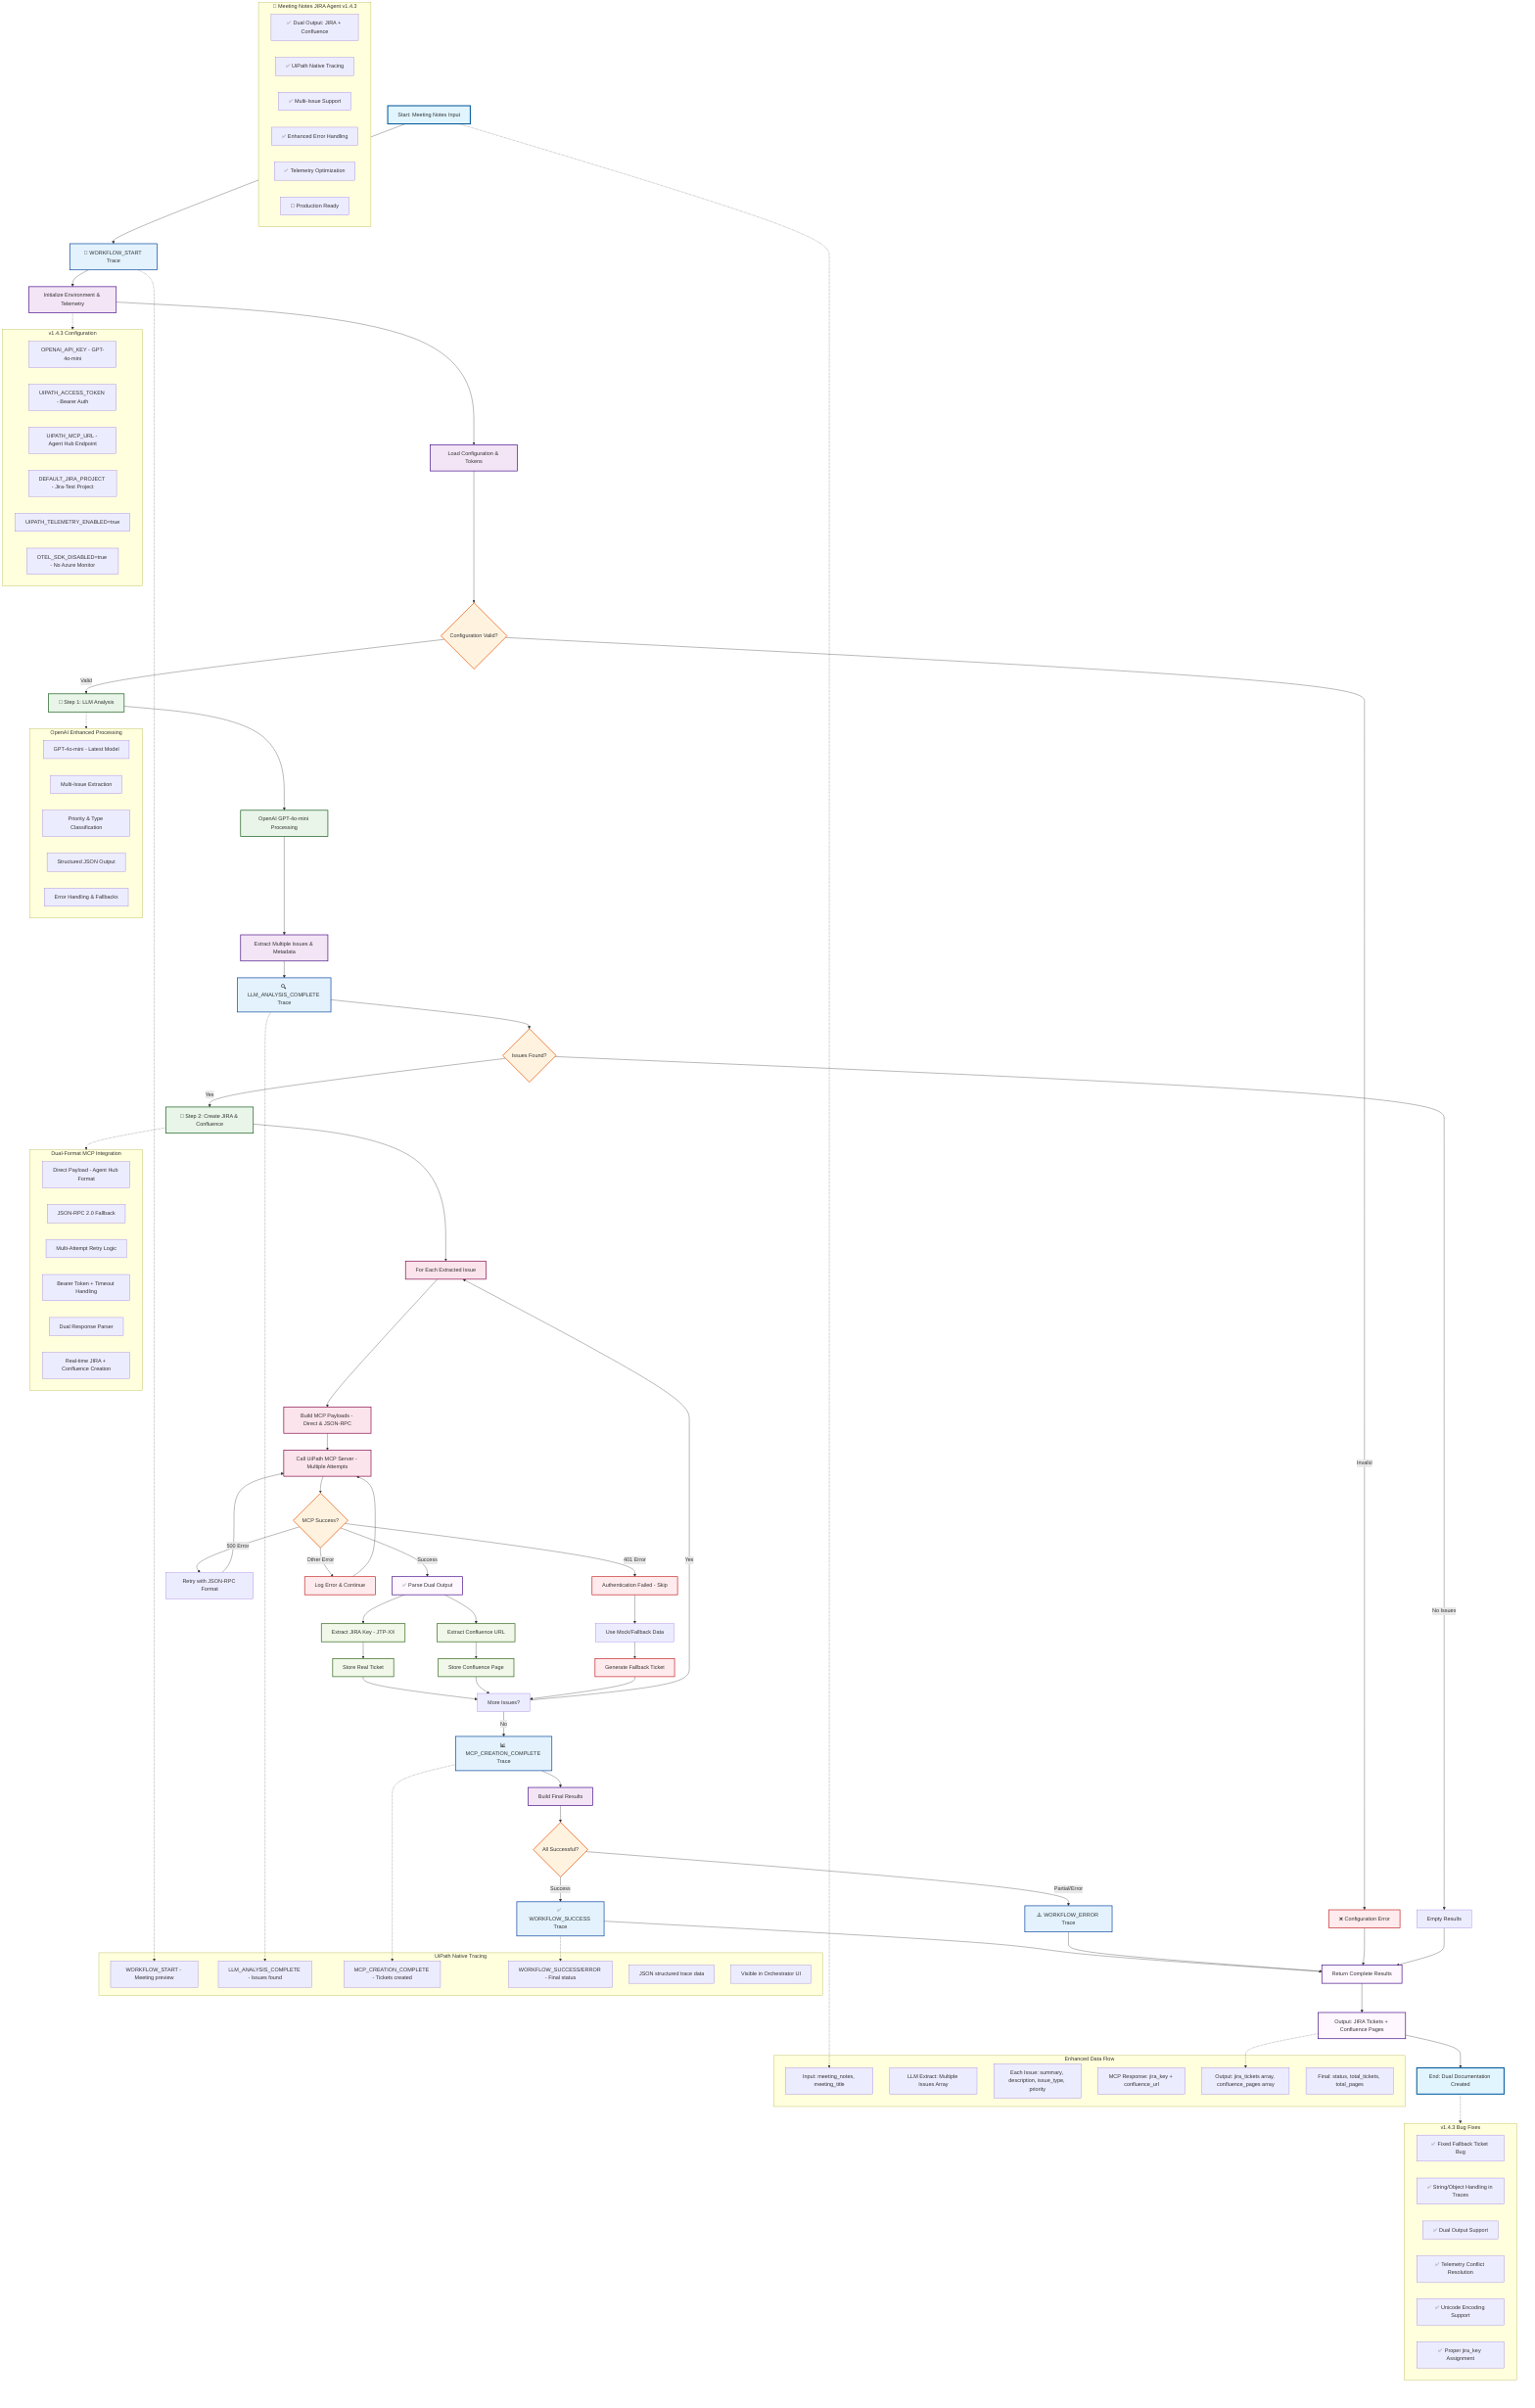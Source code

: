 graph TD
    A[Start: Meeting Notes Input] --> B[🚀 WORKFLOW_START Trace]
    B --> C[Initialize Environment & Telemetry]
    C --> D[Load Configuration & Tokens]
    D --> E{Configuration Valid?}
    
    E -->|Valid| F[📝 Step 1: LLM Analysis]
    E -->|Invalid| G[❌ Configuration Error]
    
    F --> H[OpenAI GPT-4o-mini Processing]
    H --> I[Extract Multiple Issues & Metadata]
    I --> J[🔍 LLM_ANALYSIS_COMPLETE Trace]
    J --> K{Issues Found?}
    
    K -->|Yes| L[🎫 Step 2: Create JIRA & Confluence]
    K -->|No Issues| M[Empty Results]
    
    L --> N[For Each Extracted Issue]
    N --> O[Build MCP Payloads - Direct & JSON-RPC]
    O --> P[Call UiPath MCP Server - Multiple Attempts]
    P --> Q{MCP Success?}
    
    Q -->|Success| R[✅ Parse Dual Output]
    Q -->|500 Error| S[Retry with JSON-RPC Format]
    Q -->|401 Error| T[Authentication Failed - Skip]
    Q -->|Other Error| U[Log Error & Continue]
    
    R --> R1[Extract JIRA Key - JTP-XX]
    R --> R2[Extract Confluence URL]
    R1 --> V[Store Real Ticket]
    R2 --> W[Store Confluence Page]
    
    S --> P
    T --> X[Use Mock/Fallback Data]
    U --> P
    X --> Y[Generate Fallback Ticket]
    
    V --> Z[More Issues?]
    W --> Z
    Y --> Z
    
    Z -->|Yes| N
    Z -->|No| AA[📊 MCP_CREATION_COMPLETE Trace]
    
    AA --> BB[Build Final Results]
    BB --> CC{All Successful?}
    
    CC -->|Success| DD[✅ WORKFLOW_SUCCESS Trace]
    CC -->|Partial/Error| EE[⚠️ WORKFLOW_ERROR Trace]
    
    DD --> FF[Return Complete Results]
    EE --> FF
    G --> FF
    M --> FF
    
    FF --> GG[Output: JIRA Tickets + Confluence Pages]
    GG --> HH[End: Dual Documentation Created]
    
    %% Enhanced Styling for v1.4.3
    classDef startEnd fill:#e1f5fe,stroke:#01579b,stroke-width:3px
    classDef process fill:#f3e5f5,stroke:#4a148c,stroke-width:2px
    classDef decision fill:#fff3e0,stroke:#e65100,stroke-width:2px
    classDef llm fill:#e8f5e8,stroke:#1b5e20,stroke-width:2px
    classDef mcp fill:#fce4ec,stroke:#880e4f,stroke-width:2px
    classDef trace fill:#e3f2fd,stroke:#0d47a1,stroke-width:2px
    classDef success fill:#f1f8e9,stroke:#33691e,stroke-width:2px
    classDef error fill:#ffebee,stroke:#c62828,stroke-width:2px
    classDef dual fill:#fef7ff,stroke:#4a148c,stroke-width:2px
    
    %% Apply styles to main workflow
    class A,HH startEnd
    class C,D,I,O,BB process
    class E,K,Q,CC decision
    class F,H,L llm
    class P,N,O mcp
    class B,J,AA,DD,EE trace
    class R1,R2,V,W success
    class G,T,U,Y error
    class R,FF,GG dual
    
    %% Version badge
    subgraph VERSION ["🚀 Meeting Notes JIRA Agent v1.4.3"]
        VERSION1[✅ Dual Output: JIRA + Confluence]
        VERSION2[✅ UiPath Native Tracing]
        VERSION3[✅ Multi-Issue Support]
        VERSION4[✅ Enhanced Error Handling]
        VERSION5[✅ Telemetry Optimization]
        VERSION6[🎯 Production Ready]
    end

%% Enhanced Configuration & Telemetry
subgraph CONFIG ["v1.4.3 Configuration"]
    CONFIG1[OPENAI_API_KEY - GPT-4o-mini]
    CONFIG2[UIPATH_ACCESS_TOKEN - Bearer Auth]
    CONFIG3[UIPATH_MCP_URL - Agent Hub Endpoint]
    CONFIG4[DEFAULT_JIRA_PROJECT - Jira-Test Project]
    CONFIG5[UIPATH_TELEMETRY_ENABLED=true]
    CONFIG6[OTEL_SDK_DISABLED=true - No Azure Monitor]
end

%% Dual Output Data Structures
subgraph DATA ["Enhanced Data Flow"]
    DATA1[Input: meeting_notes, meeting_title]
    DATA2[LLM Extract: Multiple Issues Array]
    DATA3[Each Issue: summary, description, issue_type, priority]
    DATA4[MCP Response: jira_key + confluence_url]
    DATA5[Output: jira_tickets array, confluence_pages array]
    DATA6[Final: status, total_tickets, total_pages]
end

%% UiPath Trace System
subgraph TRACE ["UiPath Native Tracing"]
    TRACE1[WORKFLOW_START - Meeting preview]
    TRACE2[LLM_ANALYSIS_COMPLETE - Issues found]
    TRACE3[MCP_CREATION_COMPLETE - Tickets created]
    TRACE4[WORKFLOW_SUCCESS/ERROR - Final status]
    TRACE5[JSON structured trace data]
    TRACE6[Visible in Orchestrator UI]
end

%% Enhanced MCP Integration
subgraph MCP ["Dual-Format MCP Integration"]
    MCP1[Direct Payload - Agent Hub Format]
    MCP2[JSON-RPC 2.0 Fallback]
    MCP3[Multi-Attempt Retry Logic]
    MCP4[Bearer Token + Timeout Handling]
    MCP5[Dual Response Parser]
    MCP6[Real-time JIRA + Confluence Creation]
end

%% Advanced LLM Processing
subgraph LLM ["OpenAI Enhanced Processing"]
    LLM1[GPT-4o-mini - Latest Model]
    LLM2[Multi-Issue Extraction]
    LLM3[Priority & Type Classification]
    LLM4[Structured JSON Output]
    LLM5[Error Handling & Fallbacks]
end

%% Bug Fixes & Improvements
subgraph FIXES ["v1.4.3 Bug Fixes"]
    FIX1[✅ Fixed Fallback Ticket Bug]
    FIX2[✅ String/Object Handling in Traces]
    FIX3[✅ Dual Output Support]
    FIX4[✅ Telemetry Conflict Resolution]
    FIX5[✅ Unicode Encoding Support]
    FIX6[✅ Proper jira_key Assignment]
end

%% Connect all subgraphs to main flow
C -.-> CONFIG
F -.-> LLM
B -.-> TRACE1
J -.-> TRACE2
AA -.-> TRACE3
DD -.-> TRACE4
L -.-> MCP
A -.-> DATA1
GG -.-> DATA5
HH -.-> FIXES